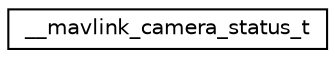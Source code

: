 digraph "Graphical Class Hierarchy"
{
 // INTERACTIVE_SVG=YES
  edge [fontname="Helvetica",fontsize="10",labelfontname="Helvetica",labelfontsize="10"];
  node [fontname="Helvetica",fontsize="10",shape=record];
  rankdir="LR";
  Node1 [label="__mavlink_camera_status_t",height=0.2,width=0.4,color="black", fillcolor="white", style="filled",URL="$struct____mavlink__camera__status__t.html"];
}
